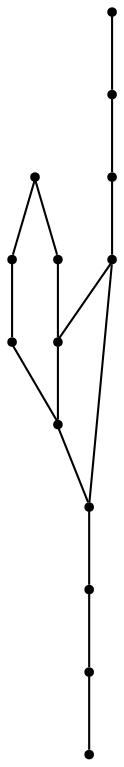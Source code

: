 graph {
  node [shape=point,comment="{\"directed\":false,\"doi\":\"10.1007/11618058_10\",\"figure\":\"3 (2)\"}"]

  v0 [pos="1295.866097383721,1955.9791564941406"]
  v1 [pos="1052.0706849563953,2087.2291564941406"]
  v2 [pos="1333.3730741279069,2218.4791564941406"]
  v3 [pos="1389.633539244186,2218.4791564941406"]
  v4 [pos="1286.4893531976743,2218.4791564941406"]
  v5 [pos="1230.2288880813953,2218.4791564941406"]
  v6 [pos="1089.5777252906976,1955.9791564941406"]
  v7 [pos="1023.9404523982558,2218.4791564941406"]
  v8 [pos="939.5497547238372,2087.2291564941406"]
  v9 [pos="902.0427779796512,2087.2291564941406"]
  v10 [pos="864.5358012354651,2087.2291564941406"]
  v11 [pos="911.4195221656977,2218.4791564941406"]
  v12 [pos="873.9125454215116,2218.4791564941406"]
  v13 [pos="827.028824491279,2218.4791564941406"]

  v0 -- v1 [id="-1",pos="1295.866097383721,1955.9791564941406 1052.0706849563953,2087.2291564941406 1052.0706849563953,2087.2291564941406 1052.0706849563953,2087.2291564941406"]
  v13 -- v12 [id="-3",pos="827.028824491279,2218.4791564941406 873.9125454215116,2218.4791564941406 873.9125454215116,2218.4791564941406 873.9125454215116,2218.4791564941406"]
  v12 -- v11 [id="-4",pos="873.9125454215116,2218.4791564941406 911.4195221656977,2218.4791564941406 911.4195221656977,2218.4791564941406 911.4195221656977,2218.4791564941406"]
  v11 -- v7 [id="-5",pos="911.4195221656977,2218.4791564941406 1023.9404523982558,2218.4791564941406 1023.9404523982558,2218.4791564941406 1023.9404523982558,2218.4791564941406"]
  v7 -- v5 [id="-6",pos="1023.9404523982558,2218.4791564941406 1230.2288880813953,2218.4791564941406 1230.2288880813953,2218.4791564941406 1230.2288880813953,2218.4791564941406"]
  v5 -- v4 [id="-7",pos="1230.2288880813953,2218.4791564941406 1286.4893531976743,2218.4791564941406 1286.4893531976743,2218.4791564941406 1286.4893531976743,2218.4791564941406"]
  v4 -- v2 [id="-8",pos="1286.4893531976743,2218.4791564941406 1333.3730741279069,2218.4791564941406 1333.3730741279069,2218.4791564941406 1333.3730741279069,2218.4791564941406"]
  v2 -- v3 [id="-9",pos="1333.3730741279069,2218.4791564941406 1389.633539244186,2218.4791564941406 1389.633539244186,2218.4791564941406 1389.633539244186,2218.4791564941406"]
  v10 -- v9 [id="-12",pos="864.5358012354651,2087.2291564941406 902.0427779796512,2087.2291564941406 902.0427779796512,2087.2291564941406 902.0427779796512,2087.2291564941406"]
  v9 -- v8 [id="-13",pos="902.0427779796512,2087.2291564941406 939.5497547238372,2087.2291564941406 939.5497547238372,2087.2291564941406 939.5497547238372,2087.2291564941406"]
  v8 -- v1 [id="-14",pos="939.5497547238372,2087.2291564941406 1052.0706849563953,2087.2291564941406 1052.0706849563953,2087.2291564941406 1052.0706849563953,2087.2291564941406"]
  v6 -- v0 [id="-17",pos="1089.5777252906976,1955.9791564941406 1295.866097383721,1955.9791564941406 1295.866097383721,1955.9791564941406 1295.866097383721,1955.9791564941406"]
  v10 -- v6 [id="-22",pos="864.5358012354651,2087.2291564941406 1089.5777252906976,1955.9791564941406 1089.5777252906976,1955.9791564941406 1089.5777252906976,1955.9791564941406"]
  v7 -- v8 [id="-25",pos="1023.9404523982558,2218.4791564941406 939.5497547238372,2087.2291564941406 939.5497547238372,2087.2291564941406 939.5497547238372,2087.2291564941406"]
  v1 -- v5 [id="-26",pos="1052.0706849563953,2087.2291564941406 1230.2288880813953,2218.4791564941406 1230.2288880813953,2218.4791564941406 1230.2288880813953,2218.4791564941406"]
}